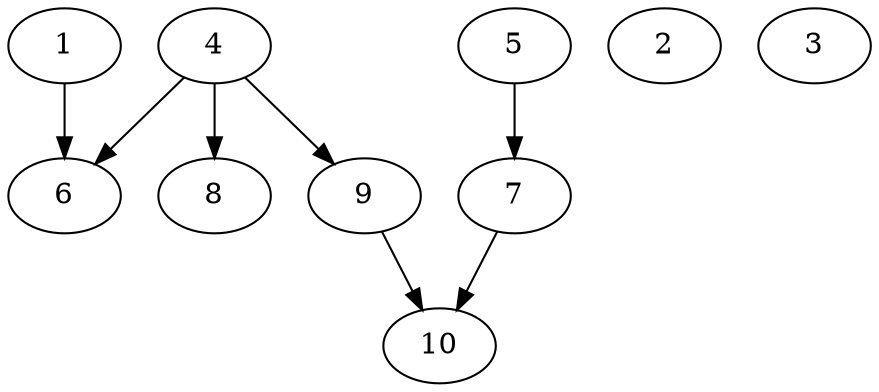 // DAG automatically generated by daggen at Thu Oct  3 13:58:04 2019
// ./daggen --dot -n 10 --ccr 0.5 --fat 0.7 --regular 0.9 --density 0.5 --mindata 5242880 --maxdata 52428800 
digraph G {
  1 [size="17682432", alpha="0.15", expect_size="8841216"] 
  1 -> 6 [size ="8841216"]
  2 [size="55422976", alpha="0.20", expect_size="27711488"] 
  3 [size="39354368", alpha="0.16", expect_size="19677184"] 
  4 [size="75106304", alpha="0.00", expect_size="37553152"] 
  4 -> 6 [size ="37553152"]
  4 -> 8 [size ="37553152"]
  4 -> 9 [size ="37553152"]
  5 [size="85735424", alpha="0.04", expect_size="42867712"] 
  5 -> 7 [size ="42867712"]
  6 [size="53628928", alpha="0.12", expect_size="26814464"] 
  7 [size="62846976", alpha="0.16", expect_size="31423488"] 
  7 -> 10 [size ="31423488"]
  8 [size="14891008", alpha="0.14", expect_size="7445504"] 
  9 [size="73246720", alpha="0.06", expect_size="36623360"] 
  9 -> 10 [size ="36623360"]
  10 [size="39534592", alpha="0.15", expect_size="19767296"] 
}
